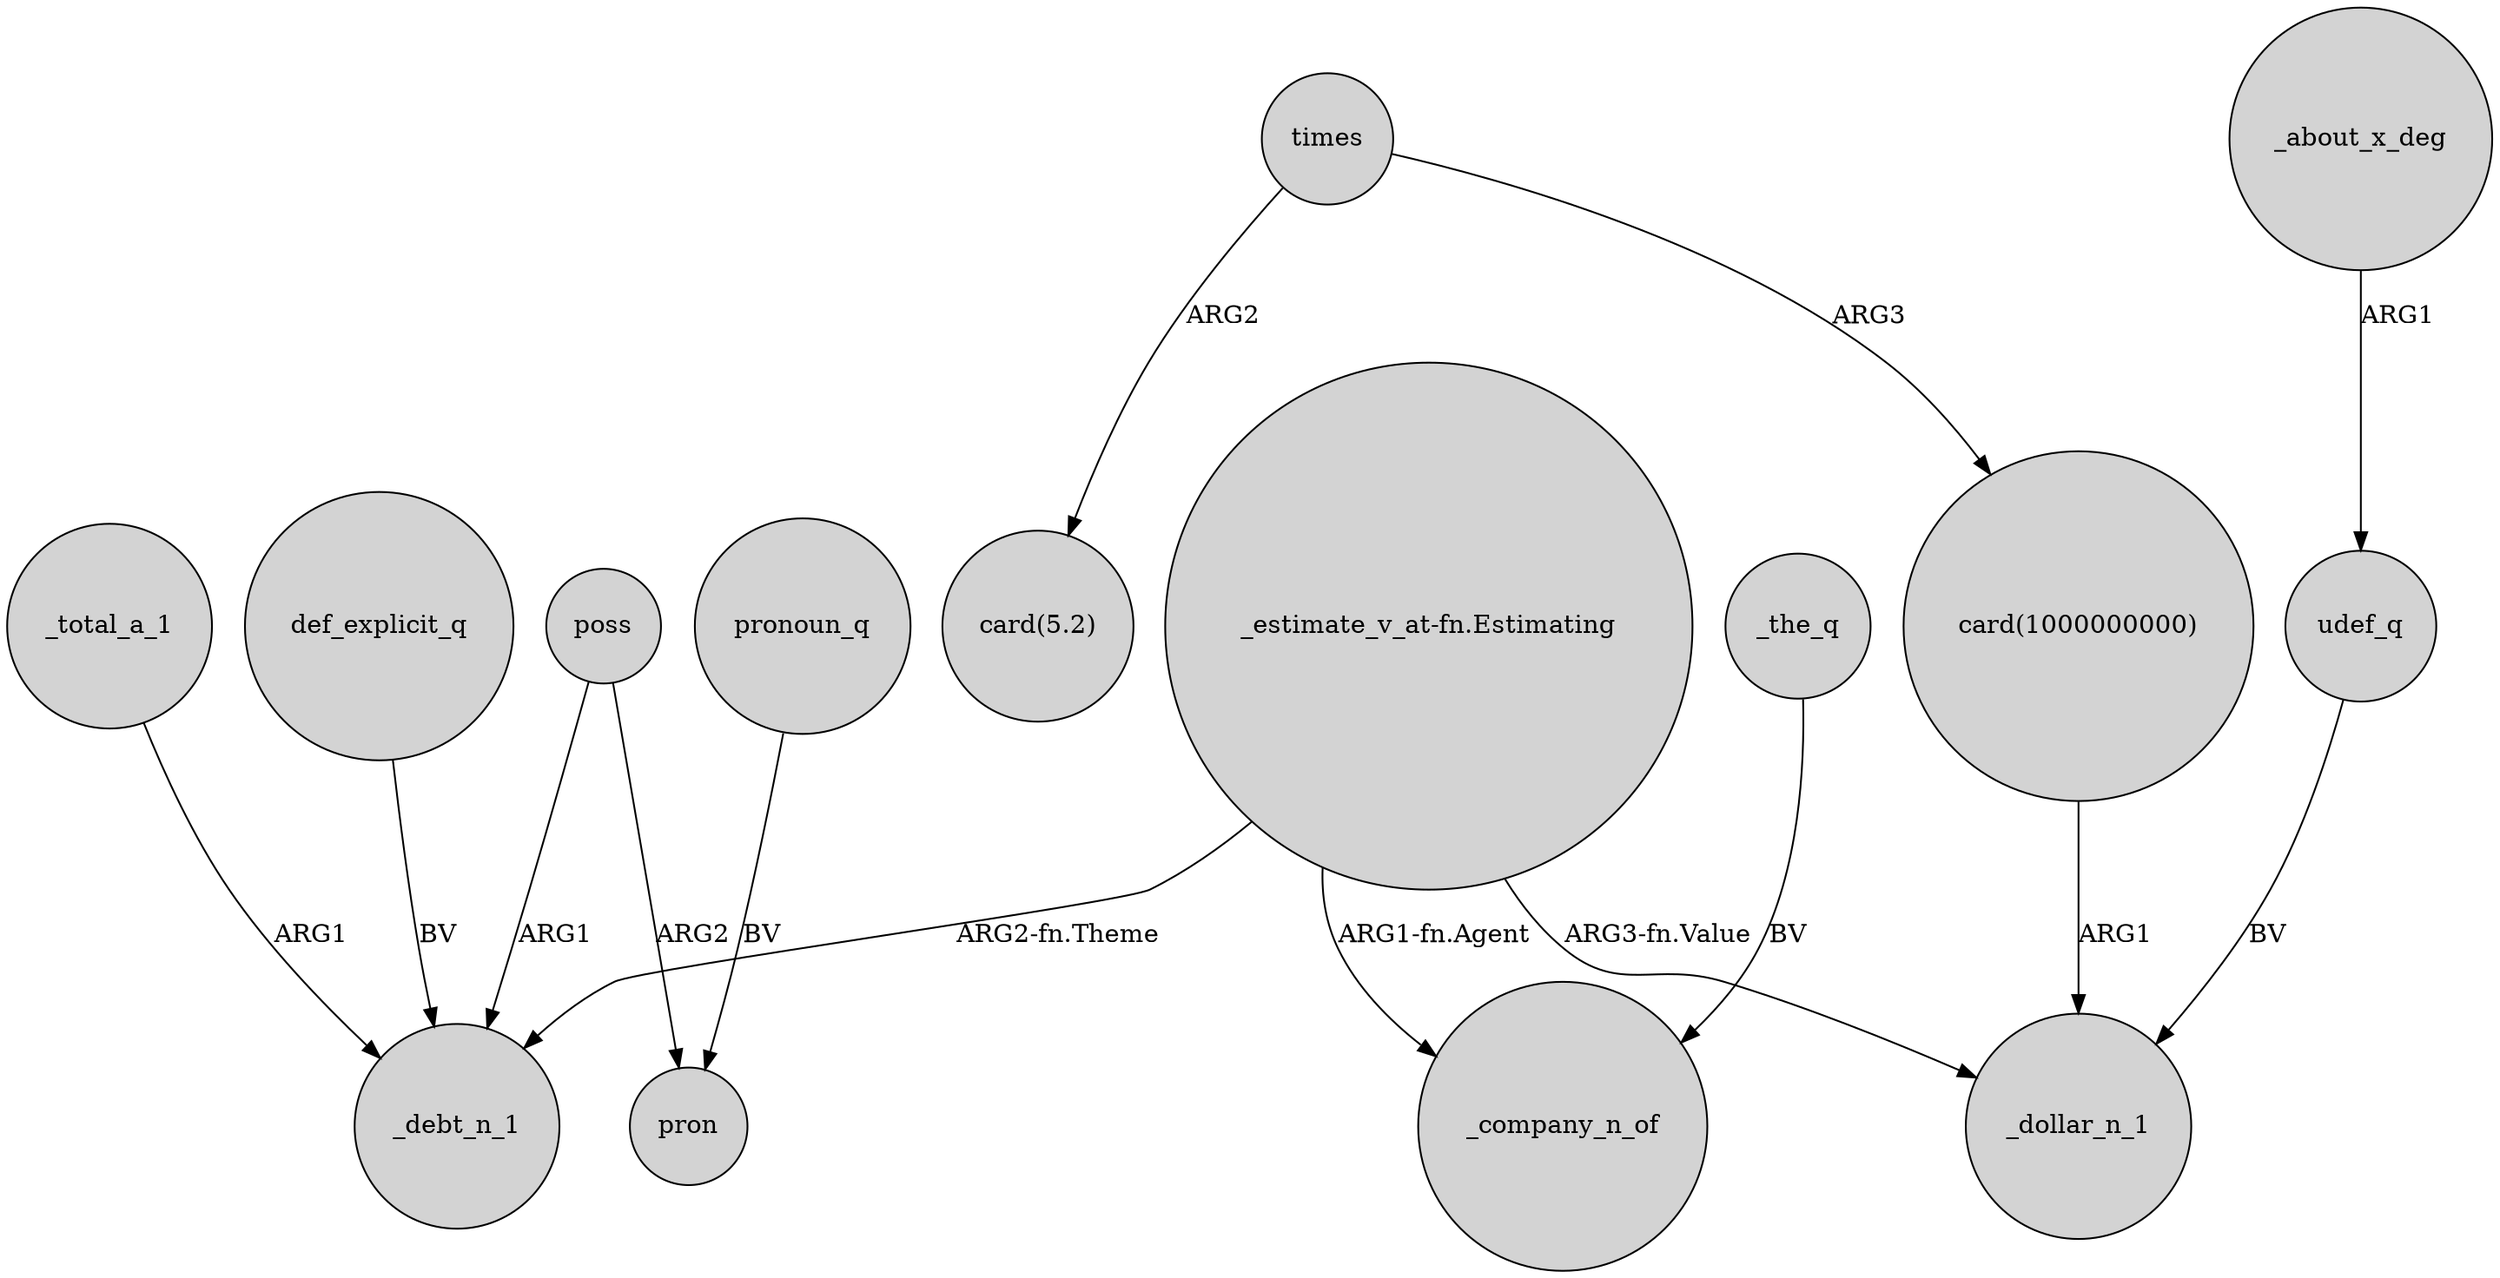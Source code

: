 digraph {
	node [shape=circle style=filled]
	poss -> _debt_n_1 [label=ARG1]
	_total_a_1 -> _debt_n_1 [label=ARG1]
	udef_q -> _dollar_n_1 [label=BV]
	poss -> pron [label=ARG2]
	pronoun_q -> pron [label=BV]
	"_estimate_v_at-fn.Estimating" -> _dollar_n_1 [label="ARG3-fn.Value"]
	"_estimate_v_at-fn.Estimating" -> _debt_n_1 [label="ARG2-fn.Theme"]
	_about_x_deg -> udef_q [label=ARG1]
	"card(1000000000)" -> _dollar_n_1 [label=ARG1]
	times -> "card(5.2)" [label=ARG2]
	_the_q -> _company_n_of [label=BV]
	times -> "card(1000000000)" [label=ARG3]
	"_estimate_v_at-fn.Estimating" -> _company_n_of [label="ARG1-fn.Agent"]
	def_explicit_q -> _debt_n_1 [label=BV]
}
